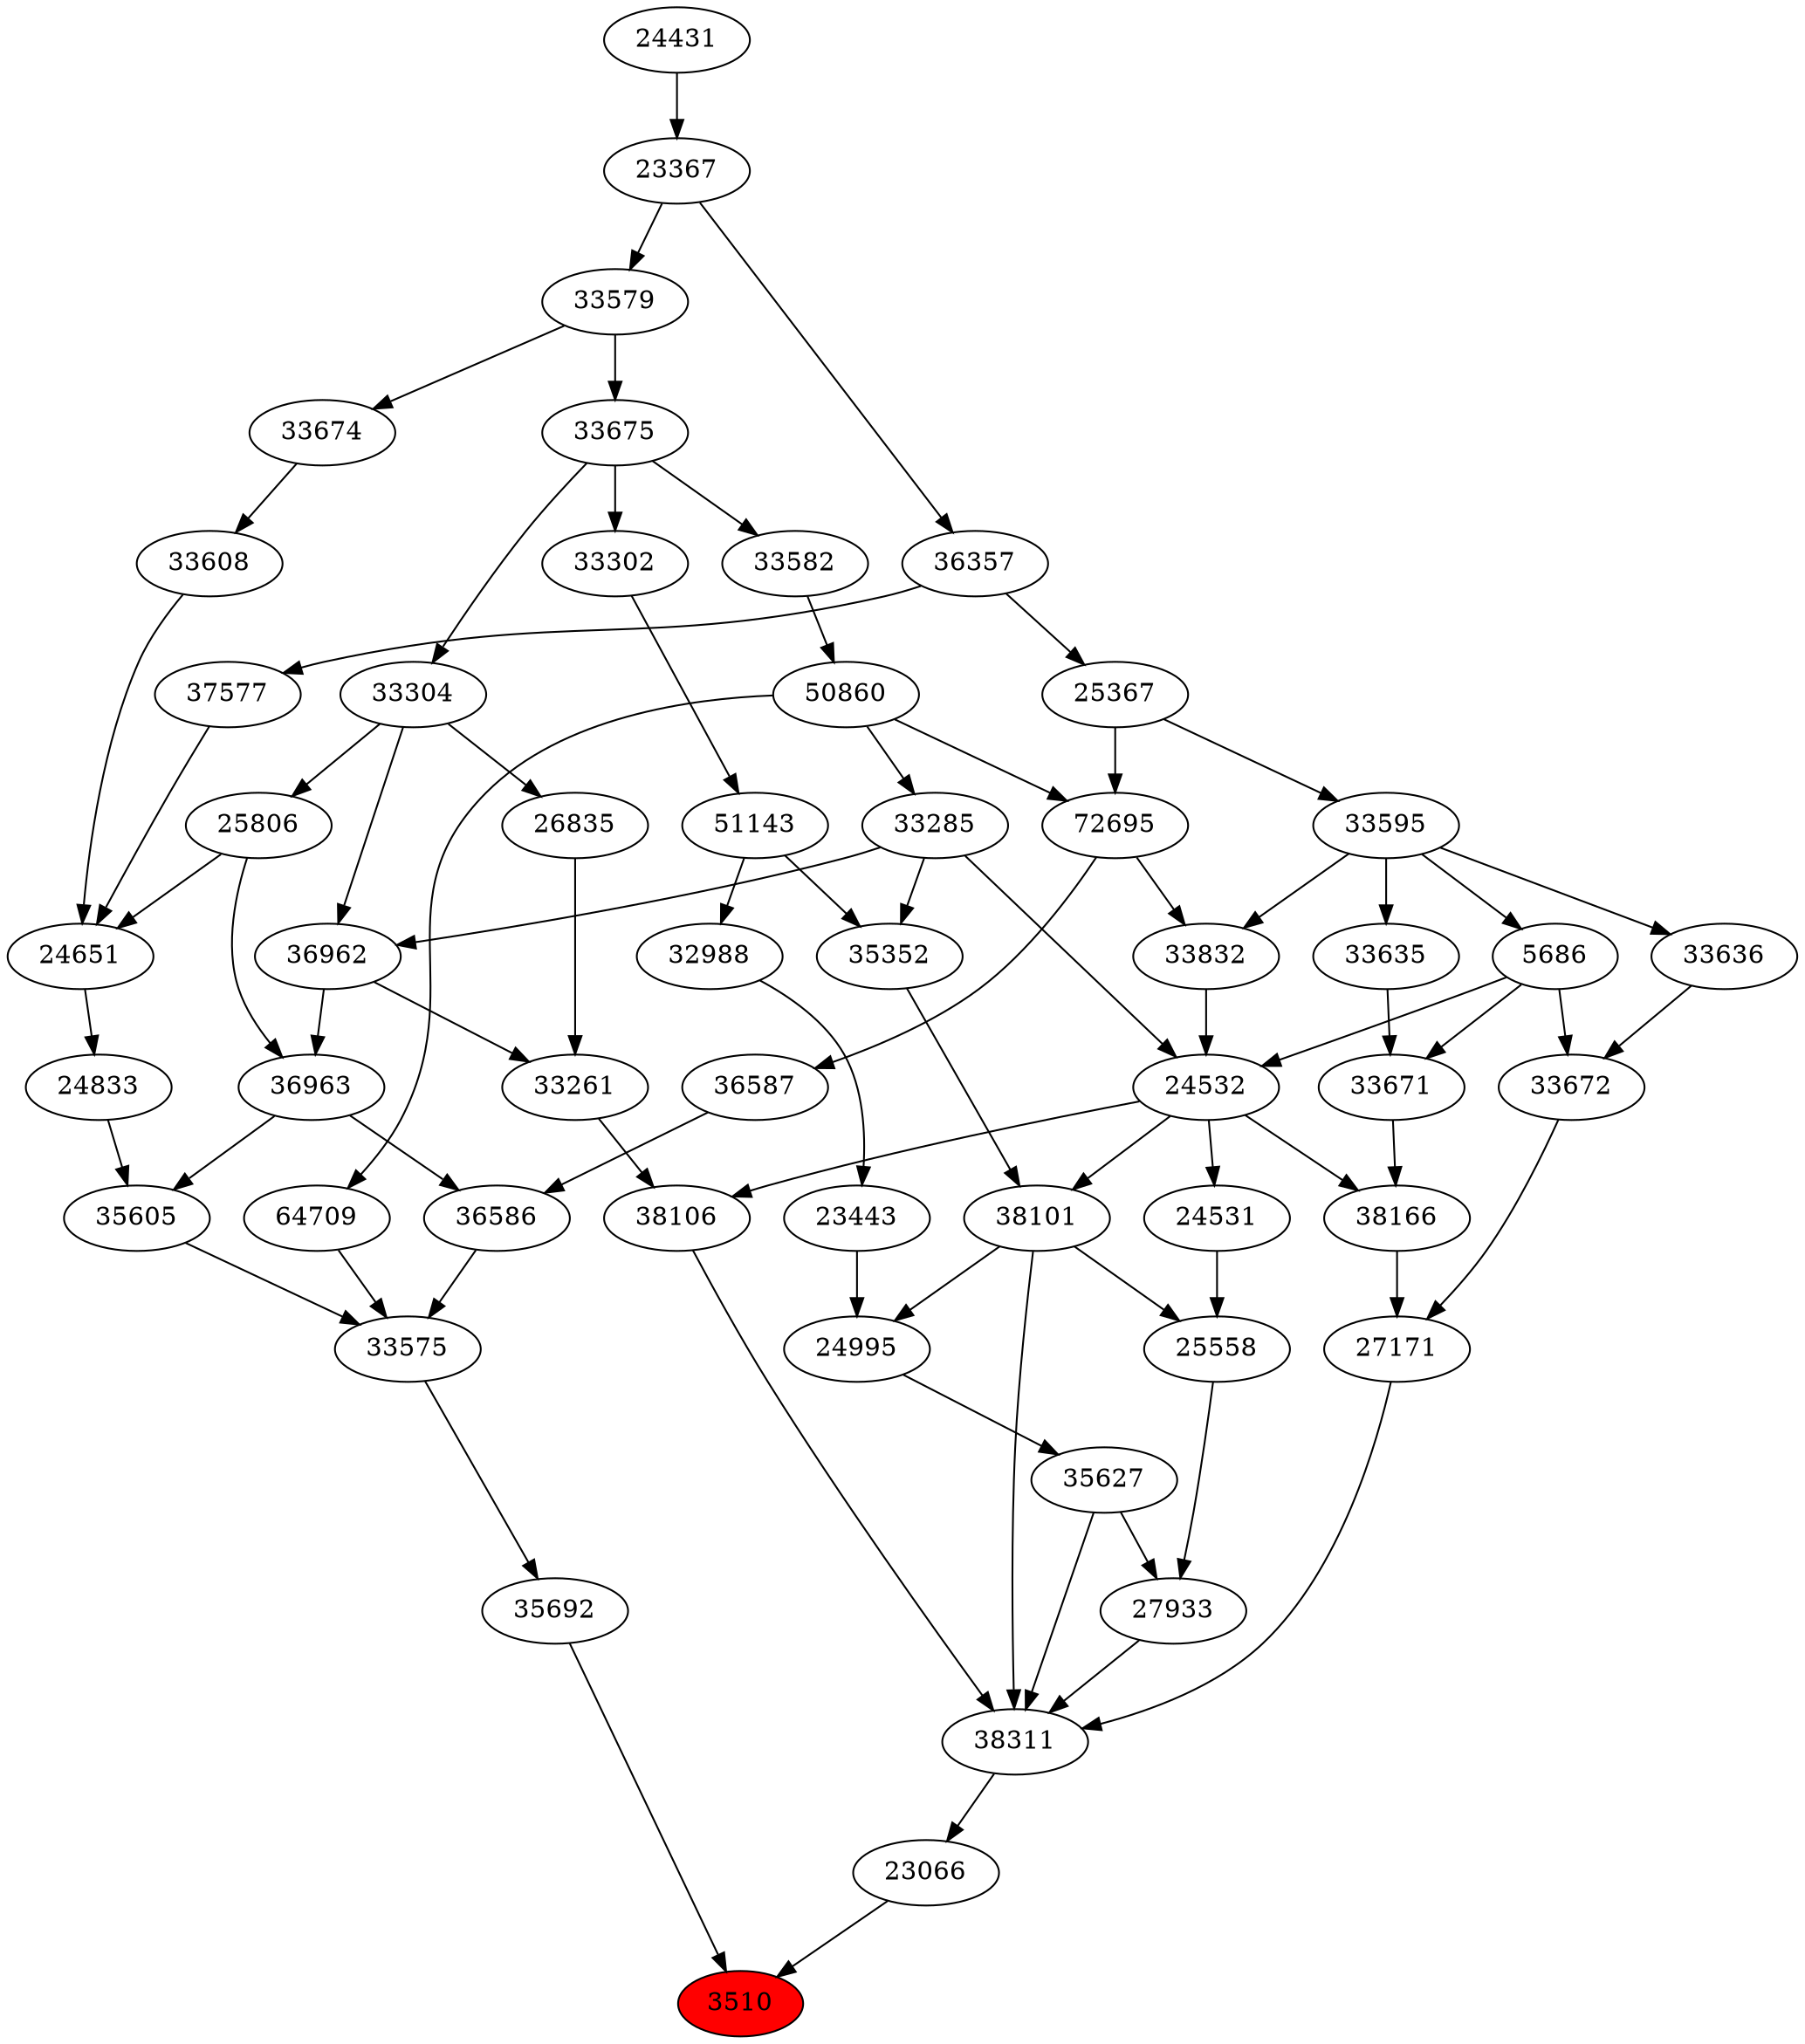 strict digraph{ 
3510 [label="3510" fillcolor=red style=filled]
23066 -> 3510
35692 -> 3510
23066 [label="23066"]
38311 -> 23066
35692 [label="35692"]
33575 -> 35692
38311 [label="38311"]
27933 -> 38311
35627 -> 38311
27171 -> 38311
38101 -> 38311
38106 -> 38311
33575 [label="33575"]
36586 -> 33575
35605 -> 33575
64709 -> 33575
27933 [label="27933"]
35627 -> 27933
25558 -> 27933
35627 [label="35627"]
24995 -> 35627
27171 [label="27171"]
33672 -> 27171
38166 -> 27171
38101 [label="38101"]
24532 -> 38101
35352 -> 38101
38106 [label="38106"]
33261 -> 38106
24532 -> 38106
36586 [label="36586"]
36587 -> 36586
36963 -> 36586
35605 [label="35605"]
24833 -> 35605
36963 -> 35605
64709 [label="64709"]
50860 -> 64709
25558 [label="25558"]
24531 -> 25558
38101 -> 25558
24995 [label="24995"]
23443 -> 24995
38101 -> 24995
33672 [label="33672"]
33636 -> 33672
5686 -> 33672
38166 [label="38166"]
24532 -> 38166
33671 -> 38166
24532 [label="24532"]
33285 -> 24532
5686 -> 24532
33832 -> 24532
35352 [label="35352"]
33285 -> 35352
51143 -> 35352
33261 [label="33261"]
36962 -> 33261
26835 -> 33261
36587 [label="36587"]
72695 -> 36587
36963 [label="36963"]
36962 -> 36963
25806 -> 36963
24833 [label="24833"]
24651 -> 24833
50860 [label="50860"]
33582 -> 50860
24531 [label="24531"]
24532 -> 24531
23443 [label="23443"]
32988 -> 23443
33636 [label="33636"]
33595 -> 33636
5686 [label="5686"]
33595 -> 5686
33671 [label="33671"]
5686 -> 33671
33635 -> 33671
33285 [label="33285"]
50860 -> 33285
33832 [label="33832"]
72695 -> 33832
33595 -> 33832
51143 [label="51143"]
33302 -> 51143
36962 [label="36962"]
33285 -> 36962
33304 -> 36962
26835 [label="26835"]
33304 -> 26835
72695 [label="72695"]
50860 -> 72695
25367 -> 72695
25806 [label="25806"]
33304 -> 25806
24651 [label="24651"]
25806 -> 24651
33608 -> 24651
37577 -> 24651
33582 [label="33582"]
33675 -> 33582
32988 [label="32988"]
51143 -> 32988
33595 [label="33595"]
25367 -> 33595
33635 [label="33635"]
33595 -> 33635
33302 [label="33302"]
33675 -> 33302
33304 [label="33304"]
33675 -> 33304
25367 [label="25367"]
36357 -> 25367
33608 [label="33608"]
33674 -> 33608
37577 [label="37577"]
36357 -> 37577
33675 [label="33675"]
33579 -> 33675
36357 [label="36357"]
23367 -> 36357
33674 [label="33674"]
33579 -> 33674
33579 [label="33579"]
23367 -> 33579
23367 [label="23367"]
24431 -> 23367
24431 [label="24431"]
}